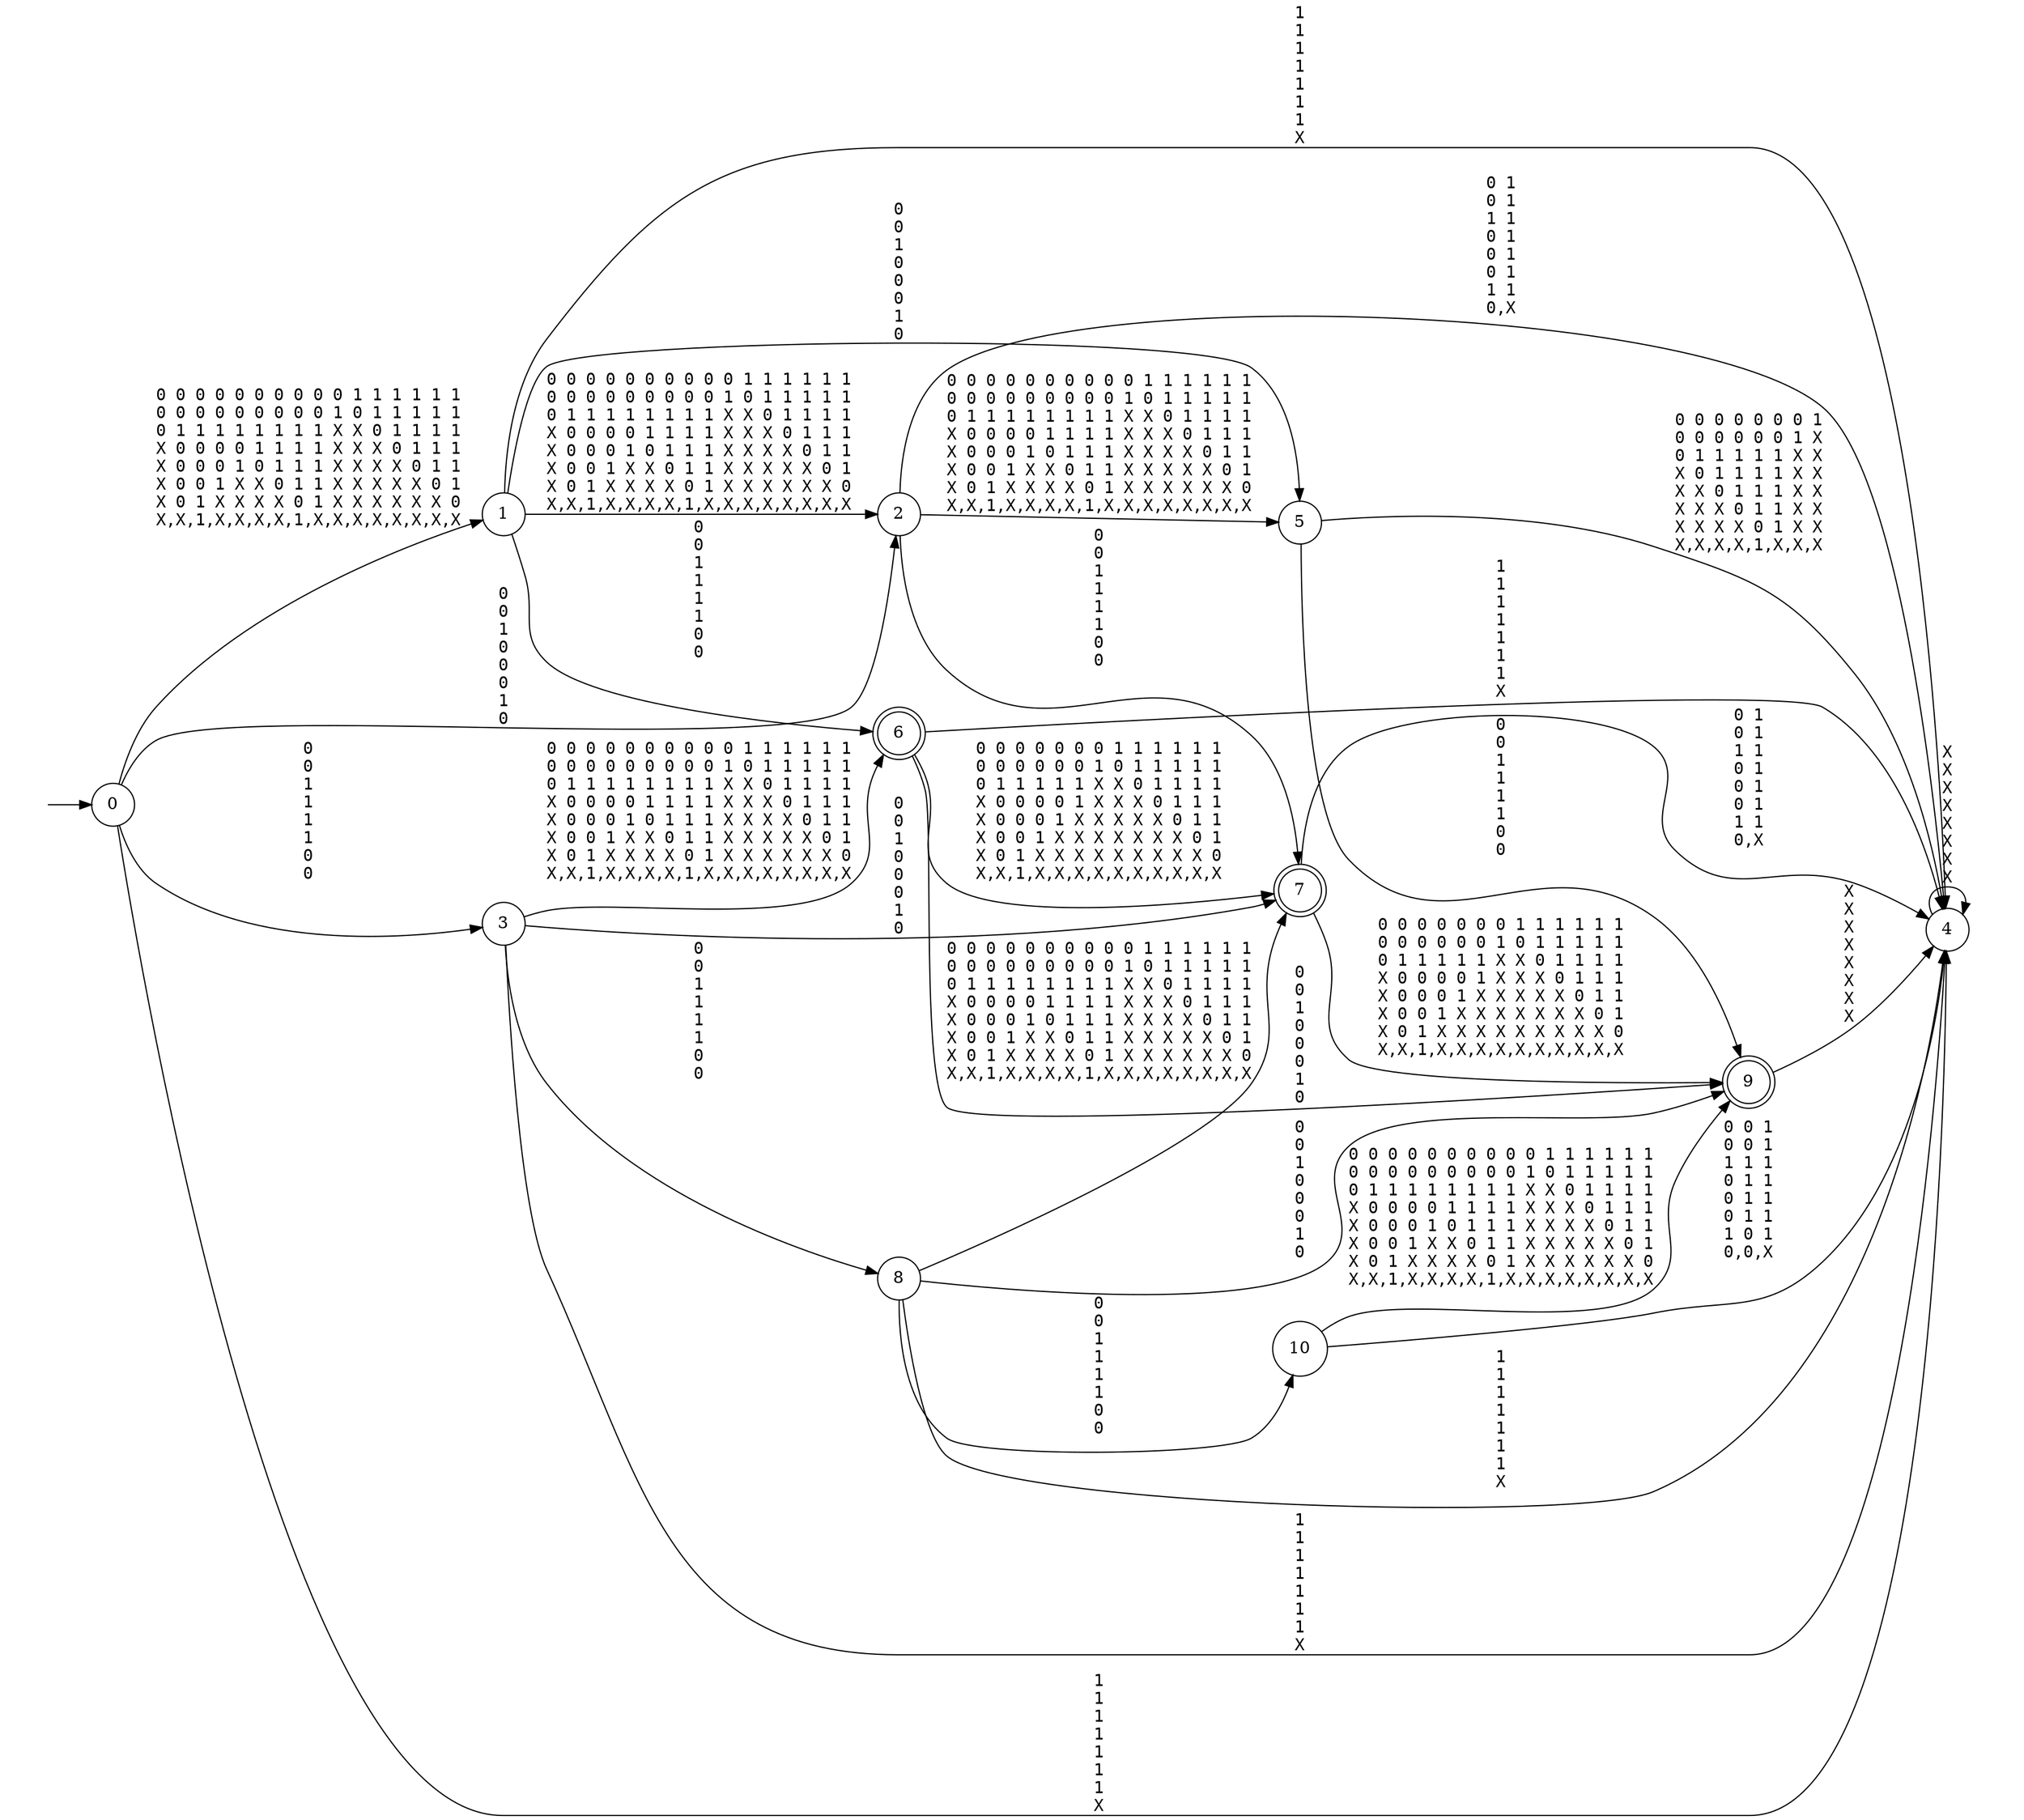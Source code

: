 digraph MONA_DFA {
 rankdir = LR;
 center = true;
 size = "700.5,1000.5";
 edge [fontname = Courier];
 node [height = .5, width = .5];
 node [shape = doublecircle]; 6; 7; 9;
 node [shape = circle]; 0; 1; 2; 3; 4; 5; 8; 10;
 node [shape = box];
 init [shape = plaintext, label = ""];
 init -> 0;
 0 -> 1 [label="0 0 0 0 0 0 0 0 0 0 1 1 1 1 1 1\n0 0 0 0 0 0 0 0 0 1 0 1 1 1 1 1\n0 1 1 1 1 1 1 1 1 X X 0 1 1 1 1\nX 0 0 0 0 1 1 1 1 X X X 0 1 1 1\nX 0 0 0 1 0 1 1 1 X X X X 0 1 1\nX 0 0 1 X X 0 1 1 X X X X X 0 1\nX 0 1 X X X X 0 1 X X X X X X 0\nX,X,1,X,X,X,X,1,X,X,X,X,X,X,X,X"];
 0 -> 2 [label="0\n0\n1\n0\n0\n0\n1\n0"];
 0 -> 3 [label="0\n0\n1\n1\n1\n1\n0\n0"];
 0 -> 4 [label="1\n1\n1\n1\n1\n1\n1\nX"];
 1 -> 2 [label="0 0 0 0 0 0 0 0 0 0 1 1 1 1 1 1\n0 0 0 0 0 0 0 0 0 1 0 1 1 1 1 1\n0 1 1 1 1 1 1 1 1 X X 0 1 1 1 1\nX 0 0 0 0 1 1 1 1 X X X 0 1 1 1\nX 0 0 0 1 0 1 1 1 X X X X 0 1 1\nX 0 0 1 X X 0 1 1 X X X X X 0 1\nX 0 1 X X X X 0 1 X X X X X X 0\nX,X,1,X,X,X,X,1,X,X,X,X,X,X,X,X"];
 1 -> 4 [label="1\n1\n1\n1\n1\n1\n1\nX"];
 1 -> 5 [label="0\n0\n1\n0\n0\n0\n1\n0"];
 1 -> 6 [label="0\n0\n1\n1\n1\n1\n0\n0"];
 2 -> 4 [label="0 1\n0 1\n1 1\n0 1\n0 1\n0 1\n1 1\n0,X"];
 2 -> 5 [label="0 0 0 0 0 0 0 0 0 0 1 1 1 1 1 1\n0 0 0 0 0 0 0 0 0 1 0 1 1 1 1 1\n0 1 1 1 1 1 1 1 1 X X 0 1 1 1 1\nX 0 0 0 0 1 1 1 1 X X X 0 1 1 1\nX 0 0 0 1 0 1 1 1 X X X X 0 1 1\nX 0 0 1 X X 0 1 1 X X X X X 0 1\nX 0 1 X X X X 0 1 X X X X X X 0\nX,X,1,X,X,X,X,1,X,X,X,X,X,X,X,X"];
 2 -> 7 [label="0\n0\n1\n1\n1\n1\n0\n0"];
 3 -> 4 [label="1\n1\n1\n1\n1\n1\n1\nX"];
 3 -> 6 [label="0 0 0 0 0 0 0 0 0 0 1 1 1 1 1 1\n0 0 0 0 0 0 0 0 0 1 0 1 1 1 1 1\n0 1 1 1 1 1 1 1 1 X X 0 1 1 1 1\nX 0 0 0 0 1 1 1 1 X X X 0 1 1 1\nX 0 0 0 1 0 1 1 1 X X X X 0 1 1\nX 0 0 1 X X 0 1 1 X X X X X 0 1\nX 0 1 X X X X 0 1 X X X X X X 0\nX,X,1,X,X,X,X,1,X,X,X,X,X,X,X,X"];
 3 -> 7 [label="0\n0\n1\n0\n0\n0\n1\n0"];
 3 -> 8 [label="0\n0\n1\n1\n1\n1\n0\n0"];
 4 -> 4 [label="X\nX\nX\nX\nX\nX\nX\nX"];
 5 -> 4 [label="0 0 0 0 0 0 0 1\n0 0 0 0 0 0 1 X\n0 1 1 1 1 1 X X\nX 0 1 1 1 1 X X\nX X 0 1 1 1 X X\nX X X 0 1 1 X X\nX X X X 0 1 X X\nX,X,X,X,1,X,X,X"];
 5 -> 9 [label="0\n0\n1\n1\n1\n1\n0\n0"];
 6 -> 4 [label="1\n1\n1\n1\n1\n1\n1\nX"];
 6 -> 7 [label="0 0 0 0 0 0 0 1 1 1 1 1 1\n0 0 0 0 0 0 1 0 1 1 1 1 1\n0 1 1 1 1 1 X X 0 1 1 1 1\nX 0 0 0 0 1 X X X 0 1 1 1\nX 0 0 0 1 X X X X X 0 1 1\nX 0 0 1 X X X X X X X 0 1\nX 0 1 X X X X X X X X X 0\nX,X,1,X,X,X,X,X,X,X,X,X,X"];
 6 -> 9 [label="0\n0\n1\n0\n0\n0\n1\n0"];
 7 -> 4 [label="0 1\n0 1\n1 1\n0 1\n0 1\n0 1\n1 1\n0,X"];
 7 -> 9 [label="0 0 0 0 0 0 0 1 1 1 1 1 1\n0 0 0 0 0 0 1 0 1 1 1 1 1\n0 1 1 1 1 1 X X 0 1 1 1 1\nX 0 0 0 0 1 X X X 0 1 1 1\nX 0 0 0 1 X X X X X 0 1 1\nX 0 0 1 X X X X X X X 0 1\nX 0 1 X X X X X X X X X 0\nX,X,1,X,X,X,X,X,X,X,X,X,X"];
 8 -> 4 [label="1\n1\n1\n1\n1\n1\n1\nX"];
 8 -> 7 [label="0 0 0 0 0 0 0 0 0 0 1 1 1 1 1 1\n0 0 0 0 0 0 0 0 0 1 0 1 1 1 1 1\n0 1 1 1 1 1 1 1 1 X X 0 1 1 1 1\nX 0 0 0 0 1 1 1 1 X X X 0 1 1 1\nX 0 0 0 1 0 1 1 1 X X X X 0 1 1\nX 0 0 1 X X 0 1 1 X X X X X 0 1\nX 0 1 X X X X 0 1 X X X X X X 0\nX,X,1,X,X,X,X,1,X,X,X,X,X,X,X,X"];
 8 -> 9 [label="0\n0\n1\n0\n0\n0\n1\n0"];
 8 -> 10 [label="0\n0\n1\n1\n1\n1\n0\n0"];
 9 -> 4 [label="X\nX\nX\nX\nX\nX\nX\nX"];
 10 -> 4 [label="0 0 1\n0 0 1\n1 1 1\n0 1 1\n0 1 1\n0 1 1\n1 0 1\n0,0,X"];
 10 -> 9 [label="0 0 0 0 0 0 0 0 0 0 1 1 1 1 1 1\n0 0 0 0 0 0 0 0 0 1 0 1 1 1 1 1\n0 1 1 1 1 1 1 1 1 X X 0 1 1 1 1\nX 0 0 0 0 1 1 1 1 X X X 0 1 1 1\nX 0 0 0 1 0 1 1 1 X X X X 0 1 1\nX 0 0 1 X X 0 1 1 X X X X X 0 1\nX 0 1 X X X X 0 1 X X X X X X 0\nX,X,1,X,X,X,X,1,X,X,X,X,X,X,X,X"];
}
